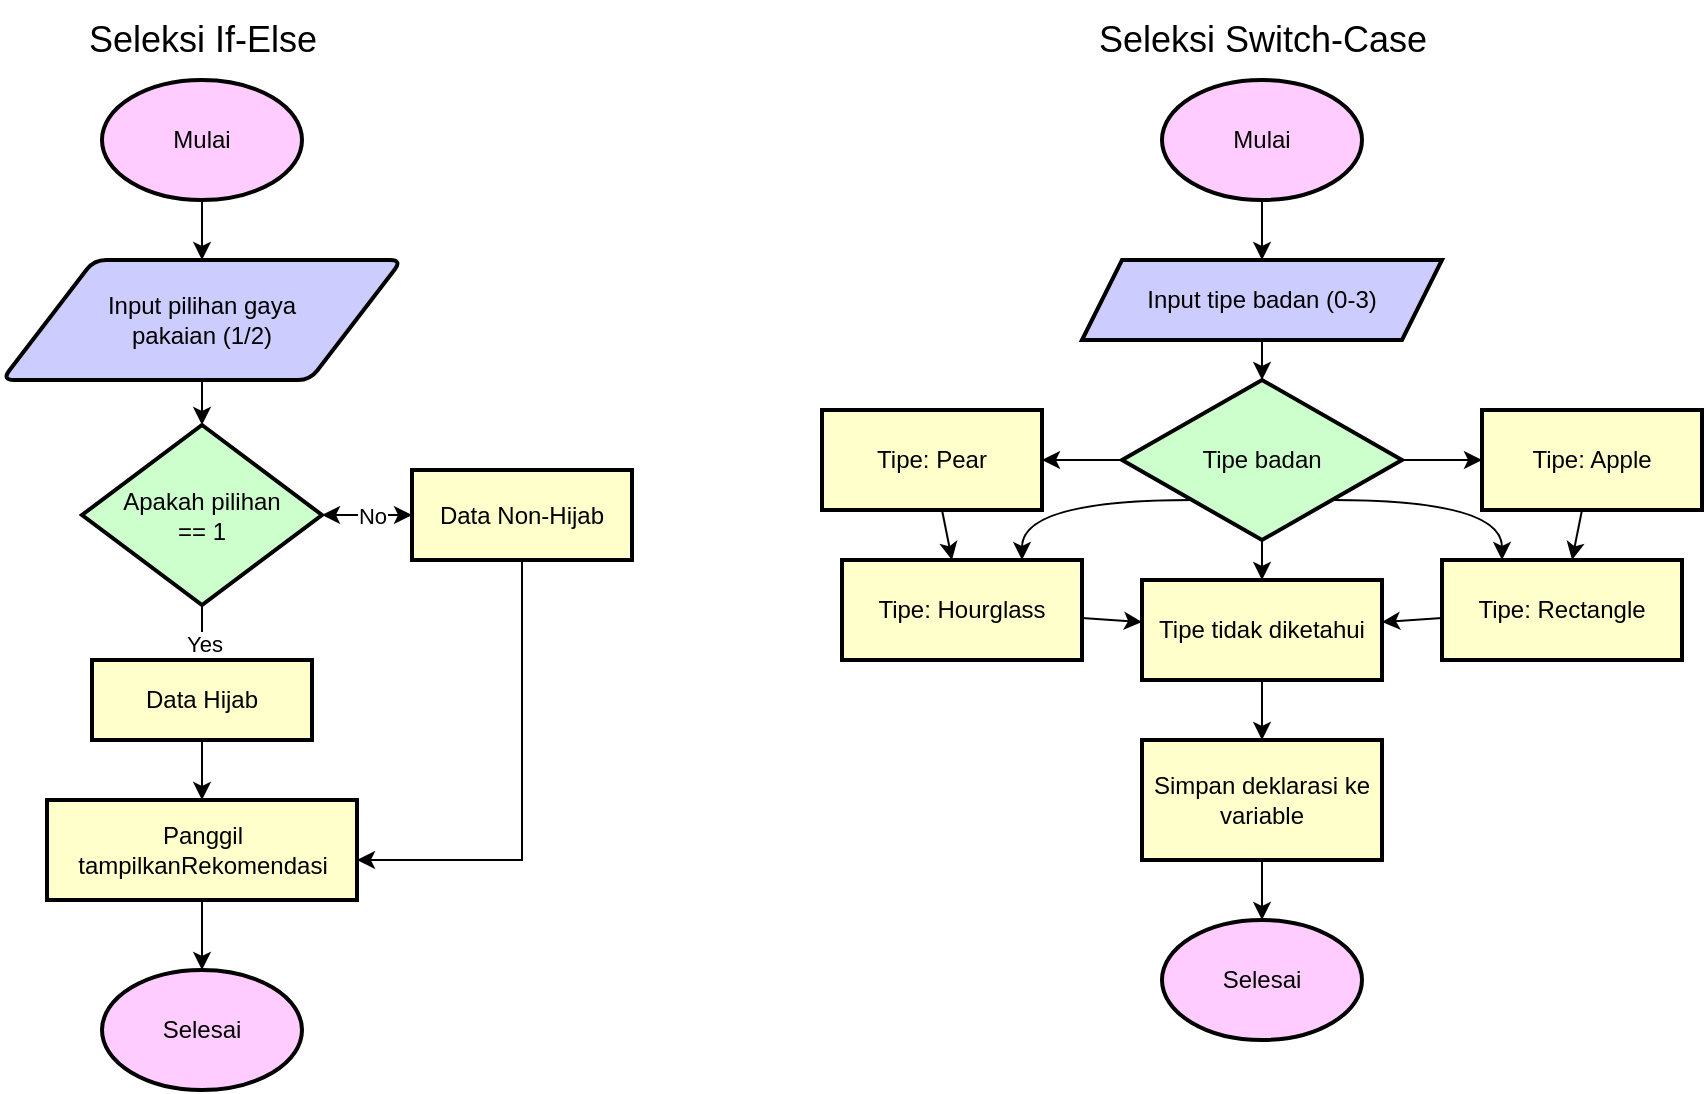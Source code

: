 <mxfile version="25.0.0">
  <diagram id="C5RBs43oDa-KdzZeNtuy" name="Page-1">
    <mxGraphModel dx="2016" dy="851" grid="1" gridSize="10" guides="1" tooltips="1" connect="1" arrows="1" fold="1" page="1" pageScale="1" pageWidth="827" pageHeight="1169" math="0" shadow="0">
      <root>
        <mxCell id="WIyWlLk6GJQsqaUBKTNV-0" />
        <mxCell id="WIyWlLk6GJQsqaUBKTNV-1" parent="WIyWlLk6GJQsqaUBKTNV-0" />
        <mxCell id="b20Ar70sao3lVTHU2Vnm-16" value="" style="edgeStyle=orthogonalEdgeStyle;rounded=0;orthogonalLoop=1;jettySize=auto;html=1;" edge="1" parent="WIyWlLk6GJQsqaUBKTNV-1" source="b20Ar70sao3lVTHU2Vnm-9" target="b20Ar70sao3lVTHU2Vnm-10">
          <mxGeometry relative="1" as="geometry" />
        </mxCell>
        <mxCell id="b20Ar70sao3lVTHU2Vnm-9" value="Mulai" style="strokeWidth=2;html=1;shape=mxgraph.flowchart.start_1;whiteSpace=wrap;fillColor=#FFCCFF;" vertex="1" parent="WIyWlLk6GJQsqaUBKTNV-1">
          <mxGeometry x="110" y="80" width="100" height="60" as="geometry" />
        </mxCell>
        <mxCell id="b20Ar70sao3lVTHU2Vnm-15" style="edgeStyle=orthogonalEdgeStyle;rounded=0;orthogonalLoop=1;jettySize=auto;html=1;" edge="1" parent="WIyWlLk6GJQsqaUBKTNV-1" source="b20Ar70sao3lVTHU2Vnm-10" target="b20Ar70sao3lVTHU2Vnm-17">
          <mxGeometry relative="1" as="geometry">
            <mxPoint x="210" y="260" as="targetPoint" />
          </mxGeometry>
        </mxCell>
        <mxCell id="b20Ar70sao3lVTHU2Vnm-10" value="Input pilihan gaya&lt;div&gt;pakaian (1/2)&lt;/div&gt;" style="shape=parallelogram;html=1;strokeWidth=2;perimeter=parallelogramPerimeter;whiteSpace=wrap;rounded=1;arcSize=12;size=0.23;fillColor=#CCCCFF;" vertex="1" parent="WIyWlLk6GJQsqaUBKTNV-1">
          <mxGeometry x="60" y="170" width="200" height="60" as="geometry" />
        </mxCell>
        <mxCell id="b20Ar70sao3lVTHU2Vnm-20" value="" style="edgeStyle=orthogonalEdgeStyle;rounded=0;orthogonalLoop=1;jettySize=auto;html=1;" edge="1" parent="WIyWlLk6GJQsqaUBKTNV-1" source="b20Ar70sao3lVTHU2Vnm-17" target="b20Ar70sao3lVTHU2Vnm-19">
          <mxGeometry relative="1" as="geometry" />
        </mxCell>
        <mxCell id="b20Ar70sao3lVTHU2Vnm-25" value="" style="edgeStyle=orthogonalEdgeStyle;rounded=0;orthogonalLoop=1;jettySize=auto;html=1;" edge="1" parent="WIyWlLk6GJQsqaUBKTNV-1" source="b20Ar70sao3lVTHU2Vnm-17" target="b20Ar70sao3lVTHU2Vnm-24">
          <mxGeometry relative="1" as="geometry" />
        </mxCell>
        <mxCell id="b20Ar70sao3lVTHU2Vnm-27" value="Yes" style="edgeLabel;html=1;align=center;verticalAlign=middle;resizable=0;points=[];" vertex="1" connectable="0" parent="b20Ar70sao3lVTHU2Vnm-25">
          <mxGeometry x="-0.257" y="1" relative="1" as="geometry">
            <mxPoint as="offset" />
          </mxGeometry>
        </mxCell>
        <mxCell id="b20Ar70sao3lVTHU2Vnm-17" value="Apakah pilihan&lt;div&gt;== 1&lt;/div&gt;" style="strokeWidth=2;html=1;shape=mxgraph.flowchart.decision;whiteSpace=wrap;fillColor=#CCFFCC;" vertex="1" parent="WIyWlLk6GJQsqaUBKTNV-1">
          <mxGeometry x="100" y="252.5" width="120" height="90" as="geometry" />
        </mxCell>
        <mxCell id="b20Ar70sao3lVTHU2Vnm-26" value="" style="edgeStyle=orthogonalEdgeStyle;rounded=0;orthogonalLoop=1;jettySize=auto;html=1;" edge="1" parent="WIyWlLk6GJQsqaUBKTNV-1" source="b20Ar70sao3lVTHU2Vnm-19" target="b20Ar70sao3lVTHU2Vnm-17">
          <mxGeometry relative="1" as="geometry" />
        </mxCell>
        <mxCell id="b20Ar70sao3lVTHU2Vnm-28" value="No" style="edgeLabel;html=1;align=center;verticalAlign=middle;resizable=0;points=[];" vertex="1" connectable="0" parent="b20Ar70sao3lVTHU2Vnm-26">
          <mxGeometry x="-0.113" relative="1" as="geometry">
            <mxPoint as="offset" />
          </mxGeometry>
        </mxCell>
        <mxCell id="b20Ar70sao3lVTHU2Vnm-43" style="edgeStyle=orthogonalEdgeStyle;rounded=0;orthogonalLoop=1;jettySize=auto;html=1;exitX=0.5;exitY=1;exitDx=0;exitDy=0;" edge="1" parent="WIyWlLk6GJQsqaUBKTNV-1" source="b20Ar70sao3lVTHU2Vnm-19" target="b20Ar70sao3lVTHU2Vnm-35">
          <mxGeometry relative="1" as="geometry">
            <Array as="points">
              <mxPoint x="320" y="470" />
            </Array>
          </mxGeometry>
        </mxCell>
        <mxCell id="b20Ar70sao3lVTHU2Vnm-19" value="Data Non-Hijab" style="whiteSpace=wrap;html=1;strokeWidth=2;fillColor=#FFFFCC;" vertex="1" parent="WIyWlLk6GJQsqaUBKTNV-1">
          <mxGeometry x="265" y="275" width="110" height="45" as="geometry" />
        </mxCell>
        <mxCell id="b20Ar70sao3lVTHU2Vnm-36" value="" style="edgeStyle=orthogonalEdgeStyle;rounded=0;orthogonalLoop=1;jettySize=auto;html=1;" edge="1" parent="WIyWlLk6GJQsqaUBKTNV-1" source="b20Ar70sao3lVTHU2Vnm-24" target="b20Ar70sao3lVTHU2Vnm-35">
          <mxGeometry relative="1" as="geometry" />
        </mxCell>
        <mxCell id="b20Ar70sao3lVTHU2Vnm-24" value="Data Hijab" style="whiteSpace=wrap;html=1;strokeWidth=2;fillColor=#FFFFCC;" vertex="1" parent="WIyWlLk6GJQsqaUBKTNV-1">
          <mxGeometry x="105" y="370" width="110" height="40" as="geometry" />
        </mxCell>
        <mxCell id="b20Ar70sao3lVTHU2Vnm-38" style="edgeStyle=orthogonalEdgeStyle;rounded=0;orthogonalLoop=1;jettySize=auto;html=1;exitX=0.5;exitY=1;exitDx=0;exitDy=0;" edge="1" parent="WIyWlLk6GJQsqaUBKTNV-1" source="b20Ar70sao3lVTHU2Vnm-35" target="b20Ar70sao3lVTHU2Vnm-39">
          <mxGeometry relative="1" as="geometry">
            <mxPoint x="215" y="530" as="targetPoint" />
          </mxGeometry>
        </mxCell>
        <mxCell id="b20Ar70sao3lVTHU2Vnm-35" value="Panggil tampilkanRekomendasi" style="whiteSpace=wrap;html=1;strokeWidth=2;fillColor=#FFFFCC;" vertex="1" parent="WIyWlLk6GJQsqaUBKTNV-1">
          <mxGeometry x="82.5" y="440" width="155" height="50" as="geometry" />
        </mxCell>
        <mxCell id="b20Ar70sao3lVTHU2Vnm-39" value="Selesai" style="strokeWidth=2;html=1;shape=mxgraph.flowchart.start_1;whiteSpace=wrap;fillColor=#FFCCFF;" vertex="1" parent="WIyWlLk6GJQsqaUBKTNV-1">
          <mxGeometry x="110" y="525" width="100" height="60" as="geometry" />
        </mxCell>
        <mxCell id="b20Ar70sao3lVTHU2Vnm-44" value="&lt;font style=&quot;font-size: 18px;&quot;&gt;Seleksi If-Else&lt;/font&gt;" style="text;html=1;align=center;verticalAlign=middle;resizable=0;points=[];autosize=1;strokeColor=none;fillColor=none;" vertex="1" parent="WIyWlLk6GJQsqaUBKTNV-1">
          <mxGeometry x="90" y="40" width="140" height="40" as="geometry" />
        </mxCell>
        <mxCell id="b20Ar70sao3lVTHU2Vnm-51" value="" style="edgeStyle=orthogonalEdgeStyle;rounded=0;orthogonalLoop=1;jettySize=auto;html=1;" edge="1" parent="WIyWlLk6GJQsqaUBKTNV-1" source="b20Ar70sao3lVTHU2Vnm-45" target="b20Ar70sao3lVTHU2Vnm-50">
          <mxGeometry relative="1" as="geometry" />
        </mxCell>
        <mxCell id="b20Ar70sao3lVTHU2Vnm-45" value="Mulai" style="strokeWidth=2;html=1;shape=mxgraph.flowchart.start_1;whiteSpace=wrap;fillColor=#FFCCFF;" vertex="1" parent="WIyWlLk6GJQsqaUBKTNV-1">
          <mxGeometry x="640" y="80" width="100" height="60" as="geometry" />
        </mxCell>
        <mxCell id="b20Ar70sao3lVTHU2Vnm-53" value="" style="edgeStyle=orthogonalEdgeStyle;rounded=0;orthogonalLoop=1;jettySize=auto;html=1;" edge="1" parent="WIyWlLk6GJQsqaUBKTNV-1" source="b20Ar70sao3lVTHU2Vnm-50" target="b20Ar70sao3lVTHU2Vnm-52">
          <mxGeometry relative="1" as="geometry" />
        </mxCell>
        <mxCell id="b20Ar70sao3lVTHU2Vnm-50" value="Input tipe badan (0-3)" style="shape=parallelogram;perimeter=parallelogramPerimeter;whiteSpace=wrap;html=1;fixedSize=1;strokeWidth=2;fillColor=#CCCCFF;" vertex="1" parent="WIyWlLk6GJQsqaUBKTNV-1">
          <mxGeometry x="600" y="170" width="180" height="40" as="geometry" />
        </mxCell>
        <mxCell id="b20Ar70sao3lVTHU2Vnm-56" value="" style="edgeStyle=orthogonalEdgeStyle;rounded=0;orthogonalLoop=1;jettySize=auto;html=1;" edge="1" parent="WIyWlLk6GJQsqaUBKTNV-1" source="b20Ar70sao3lVTHU2Vnm-52" target="b20Ar70sao3lVTHU2Vnm-55">
          <mxGeometry relative="1" as="geometry" />
        </mxCell>
        <mxCell id="b20Ar70sao3lVTHU2Vnm-58" value="" style="edgeStyle=orthogonalEdgeStyle;rounded=0;orthogonalLoop=1;jettySize=auto;html=1;" edge="1" parent="WIyWlLk6GJQsqaUBKTNV-1" source="b20Ar70sao3lVTHU2Vnm-52" target="b20Ar70sao3lVTHU2Vnm-57">
          <mxGeometry relative="1" as="geometry" />
        </mxCell>
        <mxCell id="b20Ar70sao3lVTHU2Vnm-60" value="" style="edgeStyle=orthogonalEdgeStyle;rounded=0;orthogonalLoop=1;jettySize=auto;html=1;" edge="1" parent="WIyWlLk6GJQsqaUBKTNV-1" source="b20Ar70sao3lVTHU2Vnm-52" target="b20Ar70sao3lVTHU2Vnm-59">
          <mxGeometry relative="1" as="geometry" />
        </mxCell>
        <mxCell id="b20Ar70sao3lVTHU2Vnm-70" style="edgeStyle=orthogonalEdgeStyle;curved=1;rounded=0;orthogonalLoop=1;jettySize=auto;html=1;exitX=0;exitY=1;exitDx=0;exitDy=0;entryX=0.75;entryY=0;entryDx=0;entryDy=0;" edge="1" parent="WIyWlLk6GJQsqaUBKTNV-1" source="b20Ar70sao3lVTHU2Vnm-52" target="b20Ar70sao3lVTHU2Vnm-69">
          <mxGeometry relative="1" as="geometry" />
        </mxCell>
        <mxCell id="b20Ar70sao3lVTHU2Vnm-73" style="edgeStyle=orthogonalEdgeStyle;curved=1;rounded=0;orthogonalLoop=1;jettySize=auto;html=1;exitX=1;exitY=1;exitDx=0;exitDy=0;entryX=0.25;entryY=0;entryDx=0;entryDy=0;" edge="1" parent="WIyWlLk6GJQsqaUBKTNV-1" source="b20Ar70sao3lVTHU2Vnm-52" target="b20Ar70sao3lVTHU2Vnm-71">
          <mxGeometry relative="1" as="geometry" />
        </mxCell>
        <mxCell id="b20Ar70sao3lVTHU2Vnm-52" value="Tipe badan" style="rhombus;whiteSpace=wrap;html=1;strokeWidth=2;fillColor=#CCFFCC;" vertex="1" parent="WIyWlLk6GJQsqaUBKTNV-1">
          <mxGeometry x="620" y="230" width="140" height="80" as="geometry" />
        </mxCell>
        <mxCell id="b20Ar70sao3lVTHU2Vnm-76" value="" style="edgeStyle=none;rounded=0;orthogonalLoop=1;jettySize=auto;html=1;" edge="1" parent="WIyWlLk6GJQsqaUBKTNV-1" source="b20Ar70sao3lVTHU2Vnm-55" target="b20Ar70sao3lVTHU2Vnm-71">
          <mxGeometry relative="1" as="geometry" />
        </mxCell>
        <mxCell id="b20Ar70sao3lVTHU2Vnm-55" value="Tipe: Apple" style="whiteSpace=wrap;html=1;strokeWidth=2;fillColor=#FFFFCC;" vertex="1" parent="WIyWlLk6GJQsqaUBKTNV-1">
          <mxGeometry x="800" y="245" width="110" height="50" as="geometry" />
        </mxCell>
        <mxCell id="b20Ar70sao3lVTHU2Vnm-80" value="" style="edgeStyle=none;rounded=0;orthogonalLoop=1;jettySize=auto;html=1;" edge="1" parent="WIyWlLk6GJQsqaUBKTNV-1" source="b20Ar70sao3lVTHU2Vnm-57" target="b20Ar70sao3lVTHU2Vnm-79">
          <mxGeometry relative="1" as="geometry" />
        </mxCell>
        <mxCell id="b20Ar70sao3lVTHU2Vnm-57" value="Tipe tidak diketahui" style="whiteSpace=wrap;html=1;strokeWidth=2;fillColor=#FFFFCC;" vertex="1" parent="WIyWlLk6GJQsqaUBKTNV-1">
          <mxGeometry x="630" y="330" width="120" height="50" as="geometry" />
        </mxCell>
        <mxCell id="b20Ar70sao3lVTHU2Vnm-75" value="" style="edgeStyle=none;rounded=0;orthogonalLoop=1;jettySize=auto;html=1;" edge="1" parent="WIyWlLk6GJQsqaUBKTNV-1" source="b20Ar70sao3lVTHU2Vnm-59" target="b20Ar70sao3lVTHU2Vnm-69">
          <mxGeometry relative="1" as="geometry" />
        </mxCell>
        <mxCell id="b20Ar70sao3lVTHU2Vnm-59" value="Tipe: Pear" style="whiteSpace=wrap;html=1;strokeWidth=2;fillColor=#FFFFCC;" vertex="1" parent="WIyWlLk6GJQsqaUBKTNV-1">
          <mxGeometry x="470" y="245" width="110" height="50" as="geometry" />
        </mxCell>
        <mxCell id="b20Ar70sao3lVTHU2Vnm-78" value="" style="edgeStyle=none;rounded=0;orthogonalLoop=1;jettySize=auto;html=1;" edge="1" parent="WIyWlLk6GJQsqaUBKTNV-1" source="b20Ar70sao3lVTHU2Vnm-69" target="b20Ar70sao3lVTHU2Vnm-57">
          <mxGeometry relative="1" as="geometry" />
        </mxCell>
        <mxCell id="b20Ar70sao3lVTHU2Vnm-69" value="Tipe: Hourglass" style="whiteSpace=wrap;html=1;strokeWidth=2;fillColor=#FFFFCC;" vertex="1" parent="WIyWlLk6GJQsqaUBKTNV-1">
          <mxGeometry x="480" y="320" width="120" height="50" as="geometry" />
        </mxCell>
        <mxCell id="b20Ar70sao3lVTHU2Vnm-77" value="" style="edgeStyle=none;rounded=0;orthogonalLoop=1;jettySize=auto;html=1;" edge="1" parent="WIyWlLk6GJQsqaUBKTNV-1" source="b20Ar70sao3lVTHU2Vnm-71" target="b20Ar70sao3lVTHU2Vnm-57">
          <mxGeometry relative="1" as="geometry" />
        </mxCell>
        <mxCell id="b20Ar70sao3lVTHU2Vnm-71" value="Tipe: Rectangle" style="whiteSpace=wrap;html=1;strokeWidth=2;fillColor=#FFFFCC;" vertex="1" parent="WIyWlLk6GJQsqaUBKTNV-1">
          <mxGeometry x="780" y="320" width="120" height="50" as="geometry" />
        </mxCell>
        <mxCell id="b20Ar70sao3lVTHU2Vnm-86" value="" style="edgeStyle=none;rounded=0;orthogonalLoop=1;jettySize=auto;html=1;" edge="1" parent="WIyWlLk6GJQsqaUBKTNV-1" source="b20Ar70sao3lVTHU2Vnm-79" target="b20Ar70sao3lVTHU2Vnm-84">
          <mxGeometry relative="1" as="geometry" />
        </mxCell>
        <mxCell id="b20Ar70sao3lVTHU2Vnm-79" value="Simpan deklarasi ke variable" style="whiteSpace=wrap;html=1;strokeWidth=2;fillColor=#FFFFCC;" vertex="1" parent="WIyWlLk6GJQsqaUBKTNV-1">
          <mxGeometry x="630" y="410" width="120" height="60" as="geometry" />
        </mxCell>
        <mxCell id="b20Ar70sao3lVTHU2Vnm-84" value="Selesai" style="strokeWidth=2;html=1;shape=mxgraph.flowchart.start_1;whiteSpace=wrap;fillColor=#FFCCFF;" vertex="1" parent="WIyWlLk6GJQsqaUBKTNV-1">
          <mxGeometry x="640" y="500" width="100" height="60" as="geometry" />
        </mxCell>
        <mxCell id="b20Ar70sao3lVTHU2Vnm-87" value="&lt;span style=&quot;font-size: 18px;&quot;&gt;Seleksi Switch-Case&lt;/span&gt;" style="text;html=1;align=center;verticalAlign=middle;resizable=0;points=[];autosize=1;strokeColor=none;fillColor=none;" vertex="1" parent="WIyWlLk6GJQsqaUBKTNV-1">
          <mxGeometry x="595" y="40" width="190" height="40" as="geometry" />
        </mxCell>
      </root>
    </mxGraphModel>
  </diagram>
</mxfile>
